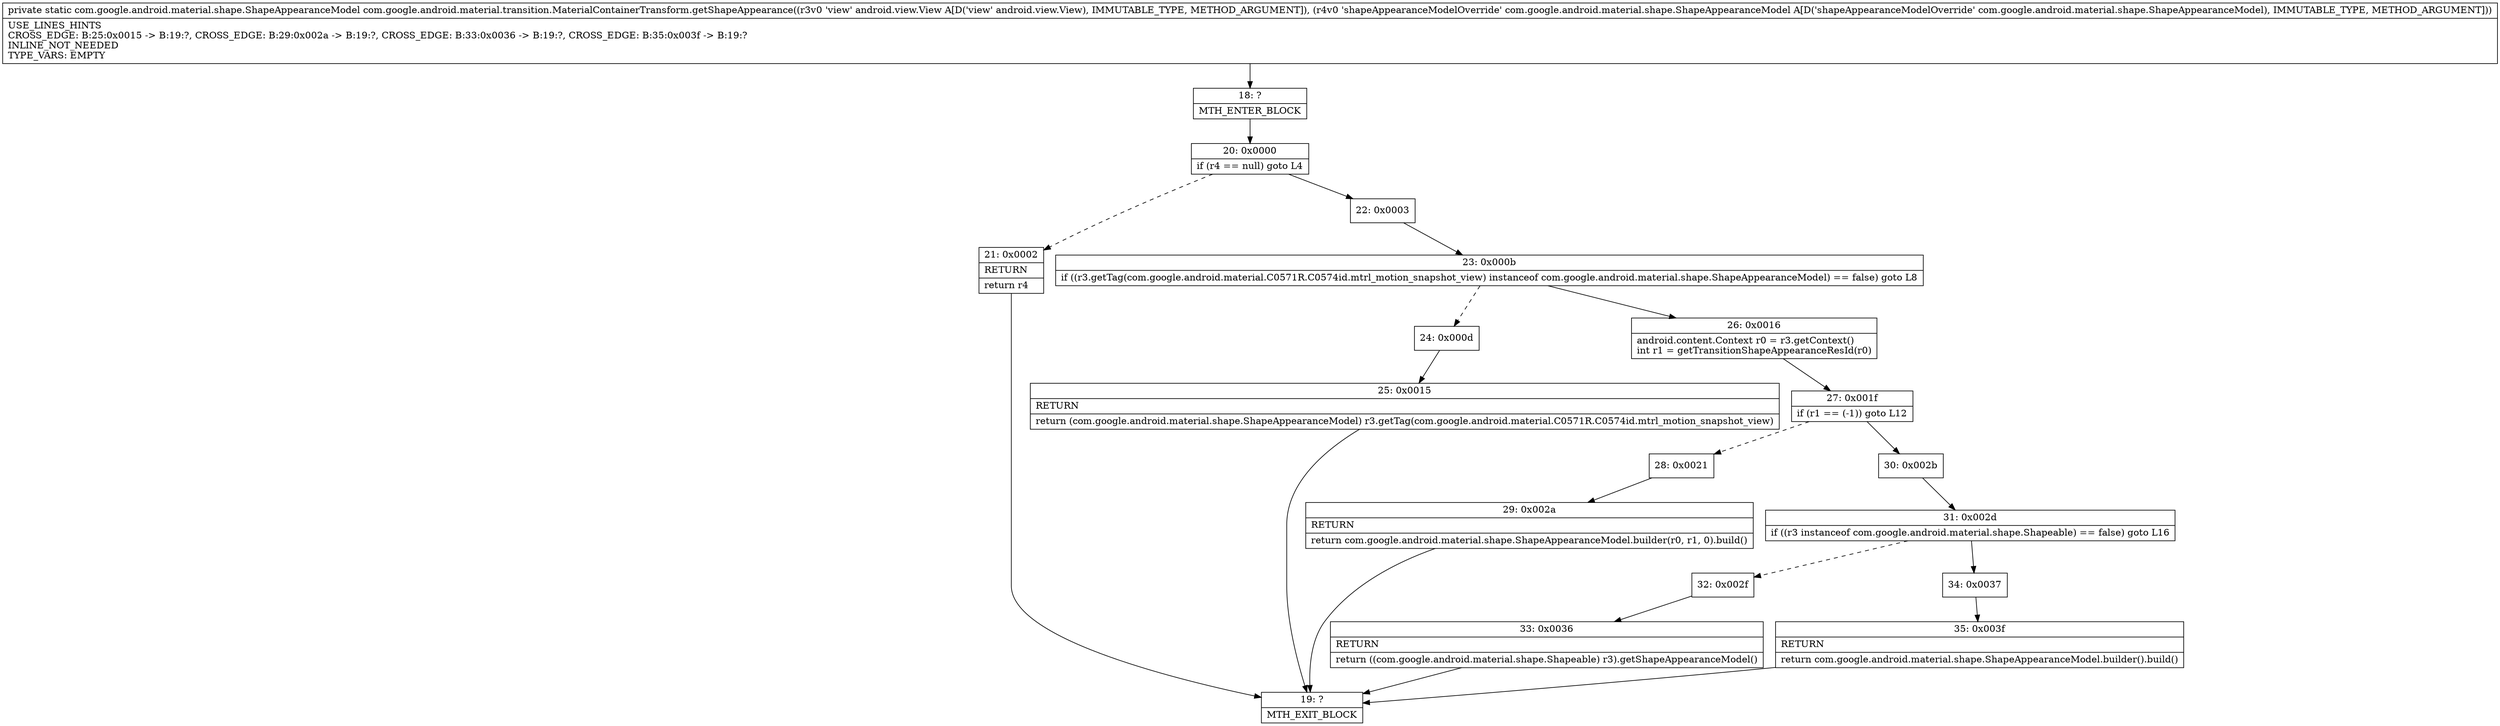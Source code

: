 digraph "CFG forcom.google.android.material.transition.MaterialContainerTransform.getShapeAppearance(Landroid\/view\/View;Lcom\/google\/android\/material\/shape\/ShapeAppearanceModel;)Lcom\/google\/android\/material\/shape\/ShapeAppearanceModel;" {
Node_18 [shape=record,label="{18\:\ ?|MTH_ENTER_BLOCK\l}"];
Node_20 [shape=record,label="{20\:\ 0x0000|if (r4 == null) goto L4\l}"];
Node_21 [shape=record,label="{21\:\ 0x0002|RETURN\l|return r4\l}"];
Node_19 [shape=record,label="{19\:\ ?|MTH_EXIT_BLOCK\l}"];
Node_22 [shape=record,label="{22\:\ 0x0003}"];
Node_23 [shape=record,label="{23\:\ 0x000b|if ((r3.getTag(com.google.android.material.C0571R.C0574id.mtrl_motion_snapshot_view) instanceof com.google.android.material.shape.ShapeAppearanceModel) == false) goto L8\l}"];
Node_24 [shape=record,label="{24\:\ 0x000d}"];
Node_25 [shape=record,label="{25\:\ 0x0015|RETURN\l|return (com.google.android.material.shape.ShapeAppearanceModel) r3.getTag(com.google.android.material.C0571R.C0574id.mtrl_motion_snapshot_view)\l}"];
Node_26 [shape=record,label="{26\:\ 0x0016|android.content.Context r0 = r3.getContext()\lint r1 = getTransitionShapeAppearanceResId(r0)\l}"];
Node_27 [shape=record,label="{27\:\ 0x001f|if (r1 == (\-1)) goto L12\l}"];
Node_28 [shape=record,label="{28\:\ 0x0021}"];
Node_29 [shape=record,label="{29\:\ 0x002a|RETURN\l|return com.google.android.material.shape.ShapeAppearanceModel.builder(r0, r1, 0).build()\l}"];
Node_30 [shape=record,label="{30\:\ 0x002b}"];
Node_31 [shape=record,label="{31\:\ 0x002d|if ((r3 instanceof com.google.android.material.shape.Shapeable) == false) goto L16\l}"];
Node_32 [shape=record,label="{32\:\ 0x002f}"];
Node_33 [shape=record,label="{33\:\ 0x0036|RETURN\l|return ((com.google.android.material.shape.Shapeable) r3).getShapeAppearanceModel()\l}"];
Node_34 [shape=record,label="{34\:\ 0x0037}"];
Node_35 [shape=record,label="{35\:\ 0x003f|RETURN\l|return com.google.android.material.shape.ShapeAppearanceModel.builder().build()\l}"];
MethodNode[shape=record,label="{private static com.google.android.material.shape.ShapeAppearanceModel com.google.android.material.transition.MaterialContainerTransform.getShapeAppearance((r3v0 'view' android.view.View A[D('view' android.view.View), IMMUTABLE_TYPE, METHOD_ARGUMENT]), (r4v0 'shapeAppearanceModelOverride' com.google.android.material.shape.ShapeAppearanceModel A[D('shapeAppearanceModelOverride' com.google.android.material.shape.ShapeAppearanceModel), IMMUTABLE_TYPE, METHOD_ARGUMENT]))  | USE_LINES_HINTS\lCROSS_EDGE: B:25:0x0015 \-\> B:19:?, CROSS_EDGE: B:29:0x002a \-\> B:19:?, CROSS_EDGE: B:33:0x0036 \-\> B:19:?, CROSS_EDGE: B:35:0x003f \-\> B:19:?\lINLINE_NOT_NEEDED\lTYPE_VARS: EMPTY\l}"];
MethodNode -> Node_18;Node_18 -> Node_20;
Node_20 -> Node_21[style=dashed];
Node_20 -> Node_22;
Node_21 -> Node_19;
Node_22 -> Node_23;
Node_23 -> Node_24[style=dashed];
Node_23 -> Node_26;
Node_24 -> Node_25;
Node_25 -> Node_19;
Node_26 -> Node_27;
Node_27 -> Node_28[style=dashed];
Node_27 -> Node_30;
Node_28 -> Node_29;
Node_29 -> Node_19;
Node_30 -> Node_31;
Node_31 -> Node_32[style=dashed];
Node_31 -> Node_34;
Node_32 -> Node_33;
Node_33 -> Node_19;
Node_34 -> Node_35;
Node_35 -> Node_19;
}

